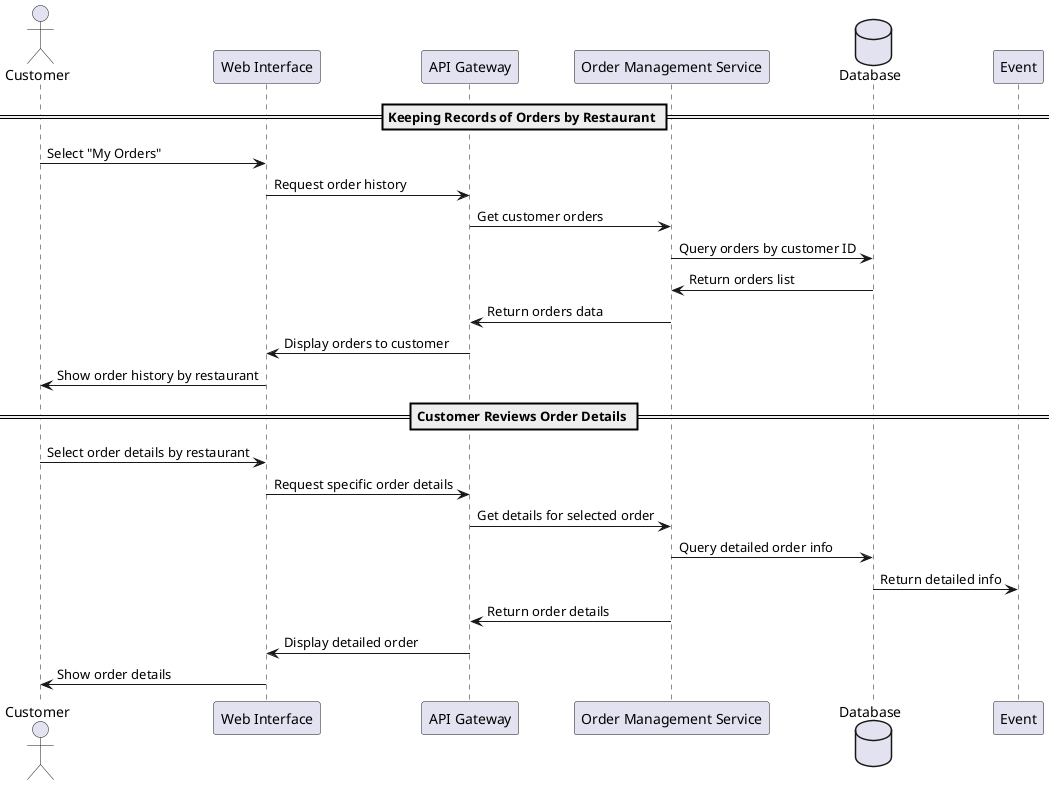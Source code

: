 @startuml
actor Customer
participant "Web Interface" as Web
participant "API Gateway" as API
participant "Order Management Service" as Order
database "Database" as DB

== Keeping Records of Orders by Restaurant ==

Customer -> Web: Select "My Orders"
Web -> API: Request order history
API -> Order: Get customer orders
Order -> DB: Query orders by customer ID
DB -> Order: Return orders list
Order -> API: Return orders data
API -> Web: Display orders to customer
Web -> Customer: Show order history by restaurant

== Customer Reviews Order Details ==

Customer -> Web: Select order details by restaurant
Web -> API: Request specific order details
API -> Order: Get details for selected order
Order -> DB: Query detailed order info
DB -> Event: Return detailed info
Order -> API: Return order details
API -> Web: Display detailed order
Web -> Customer: Show order details

@enduml
